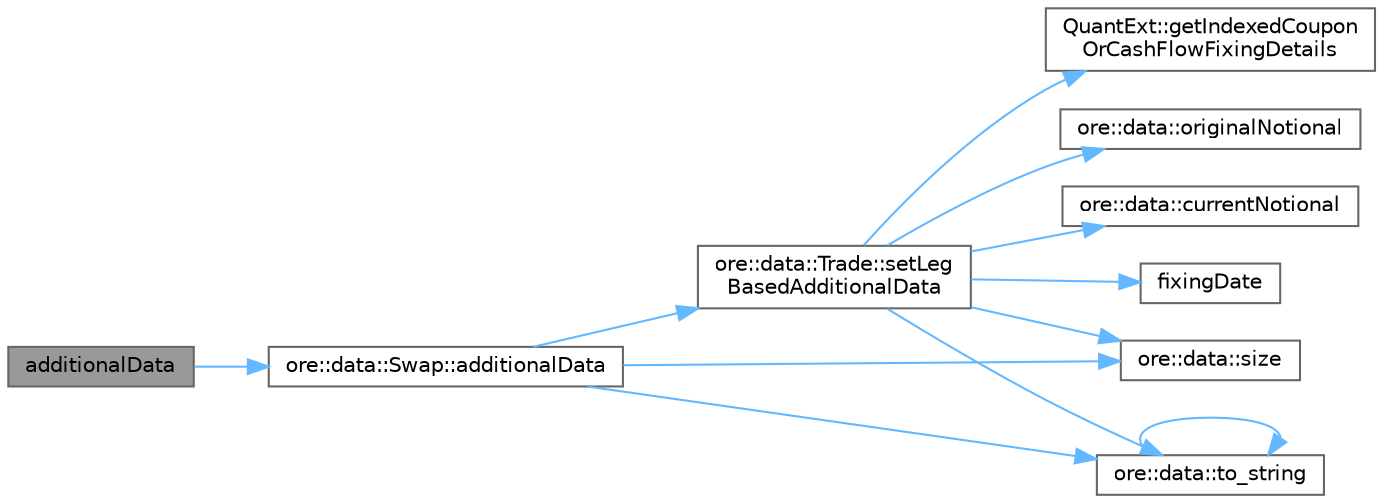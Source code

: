 digraph "additionalData"
{
 // INTERACTIVE_SVG=YES
 // LATEX_PDF_SIZE
  bgcolor="transparent";
  edge [fontname=Helvetica,fontsize=10,labelfontname=Helvetica,labelfontsize=10];
  node [fontname=Helvetica,fontsize=10,shape=box,height=0.2,width=0.4];
  rankdir="LR";
  Node1 [label="additionalData",height=0.2,width=0.4,color="gray40", fillcolor="grey60", style="filled", fontcolor="black",tooltip="returns all additional data returned by the trade once built"];
  Node1 -> Node2 [color="steelblue1",style="solid"];
  Node2 [label="ore::data::Swap::additionalData",height=0.2,width=0.4,color="grey40", fillcolor="white", style="filled",URL="$classore_1_1data_1_1_swap.html#af9ec5dcfee7297ab6cc404d9e4bd83ae",tooltip="returns all additional data returned by the trade once built"];
  Node2 -> Node3 [color="steelblue1",style="solid"];
  Node3 [label="ore::data::Trade::setLeg\lBasedAdditionalData",height=0.2,width=0.4,color="grey40", fillcolor="white", style="filled",URL="$classore_1_1data_1_1_trade.html#aedbdf37ffffad588c47ed19da03a23a0",tooltip=" "];
  Node3 -> Node4 [color="steelblue1",style="solid"];
  Node4 [label="ore::data::currentNotional",height=0.2,width=0.4,color="grey40", fillcolor="white", style="filled",URL="$namespaceore_1_1data.html#a43e91fce1c1cb13a28fa91d7d893109d",tooltip=" "];
  Node3 -> Node5 [color="steelblue1",style="solid"];
  Node5 [label="fixingDate",height=0.2,width=0.4,color="grey40", fillcolor="white", style="filled",URL="C:/dev/ORE/documentation/QuantExt/doc/quantext.tag$namespace_quant_ext_1_1_zero_inflation.html#a57de786c1c8988b6da9d354282b4b370",tooltip=" "];
  Node3 -> Node6 [color="steelblue1",style="solid"];
  Node6 [label="QuantExt::getIndexedCoupon\lOrCashFlowFixingDetails",height=0.2,width=0.4,color="grey40", fillcolor="white", style="filled",URL="C:/dev/ORE/documentation/QuantExt/doc/quantext.tag$namespace_quant_ext.html#a68e1c0b23d379b24a10fb853c8b4c7ef",tooltip=" "];
  Node3 -> Node7 [color="steelblue1",style="solid"];
  Node7 [label="ore::data::originalNotional",height=0.2,width=0.4,color="grey40", fillcolor="white", style="filled",URL="$namespaceore_1_1data.html#a7cfc87add518625c1375588cf6bedaa8",tooltip=" "];
  Node3 -> Node8 [color="steelblue1",style="solid"];
  Node8 [label="ore::data::size",height=0.2,width=0.4,color="grey40", fillcolor="white", style="filled",URL="$namespaceore_1_1data.html#a777e216dee6069b548bb87da7152699e",tooltip=" "];
  Node3 -> Node9 [color="steelblue1",style="solid"];
  Node9 [label="ore::data::to_string",height=0.2,width=0.4,color="grey40", fillcolor="white", style="filled",URL="$namespaceore_1_1data.html#a86651dfeb5c18ee891f7a4734d8cf455",tooltip=" "];
  Node9 -> Node9 [color="steelblue1",style="solid"];
  Node2 -> Node8 [color="steelblue1",style="solid"];
  Node2 -> Node9 [color="steelblue1",style="solid"];
}
